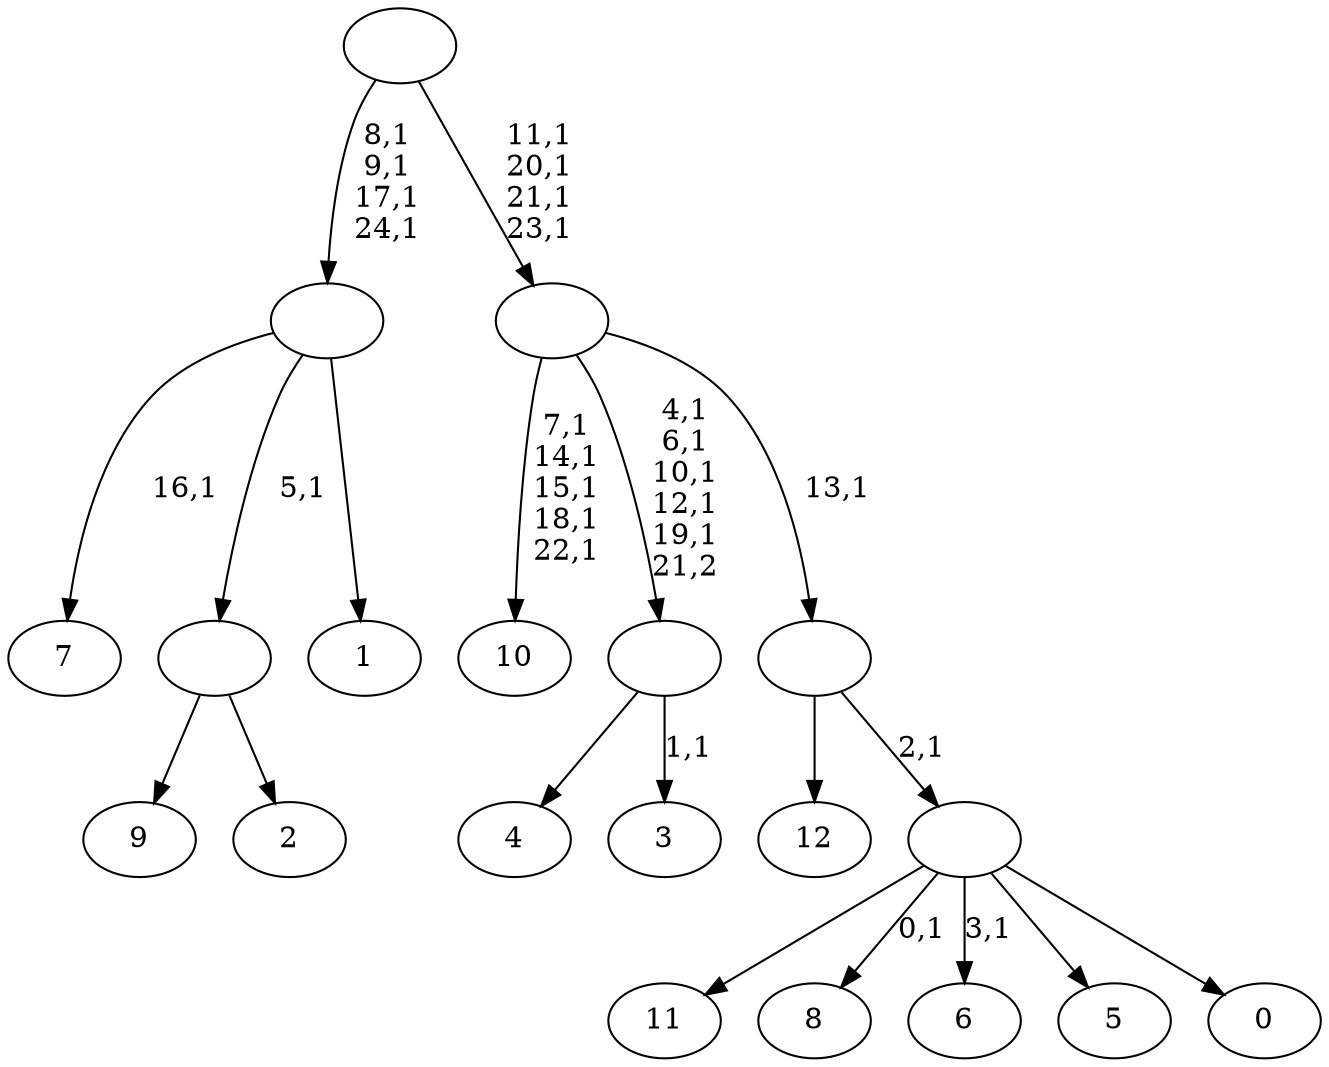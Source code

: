 digraph T {
	38 [label="12"]
	37 [label="11"]
	36 [label="10"]
	30 [label="9"]
	29 [label="8"]
	27 [label="7"]
	25 [label="6"]
	23 [label="5"]
	22 [label="4"]
	21 [label="3"]
	19 [label=""]
	14 [label="2"]
	13 [label=""]
	12 [label="1"]
	11 [label=""]
	7 [label="0"]
	6 [label=""]
	5 [label=""]
	4 [label=""]
	0 [label=""]
	19 -> 21 [label="1,1"]
	19 -> 22 [label=""]
	13 -> 30 [label=""]
	13 -> 14 [label=""]
	11 -> 27 [label="16,1"]
	11 -> 13 [label="5,1"]
	11 -> 12 [label=""]
	6 -> 25 [label="3,1"]
	6 -> 29 [label="0,1"]
	6 -> 37 [label=""]
	6 -> 23 [label=""]
	6 -> 7 [label=""]
	5 -> 38 [label=""]
	5 -> 6 [label="2,1"]
	4 -> 19 [label="4,1\n6,1\n10,1\n12,1\n19,1\n21,2"]
	4 -> 36 [label="7,1\n14,1\n15,1\n18,1\n22,1"]
	4 -> 5 [label="13,1"]
	0 -> 4 [label="11,1\n20,1\n21,1\n23,1"]
	0 -> 11 [label="8,1\n9,1\n17,1\n24,1"]
}
